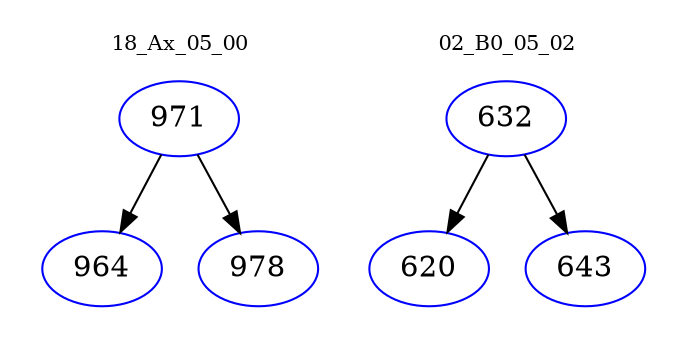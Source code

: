 digraph{
subgraph cluster_0 {
color = white
label = "18_Ax_05_00";
fontsize=10;
T0_971 [label="971", color="blue"]
T0_971 -> T0_964 [color="black"]
T0_964 [label="964", color="blue"]
T0_971 -> T0_978 [color="black"]
T0_978 [label="978", color="blue"]
}
subgraph cluster_1 {
color = white
label = "02_B0_05_02";
fontsize=10;
T1_632 [label="632", color="blue"]
T1_632 -> T1_620 [color="black"]
T1_620 [label="620", color="blue"]
T1_632 -> T1_643 [color="black"]
T1_643 [label="643", color="blue"]
}
}
